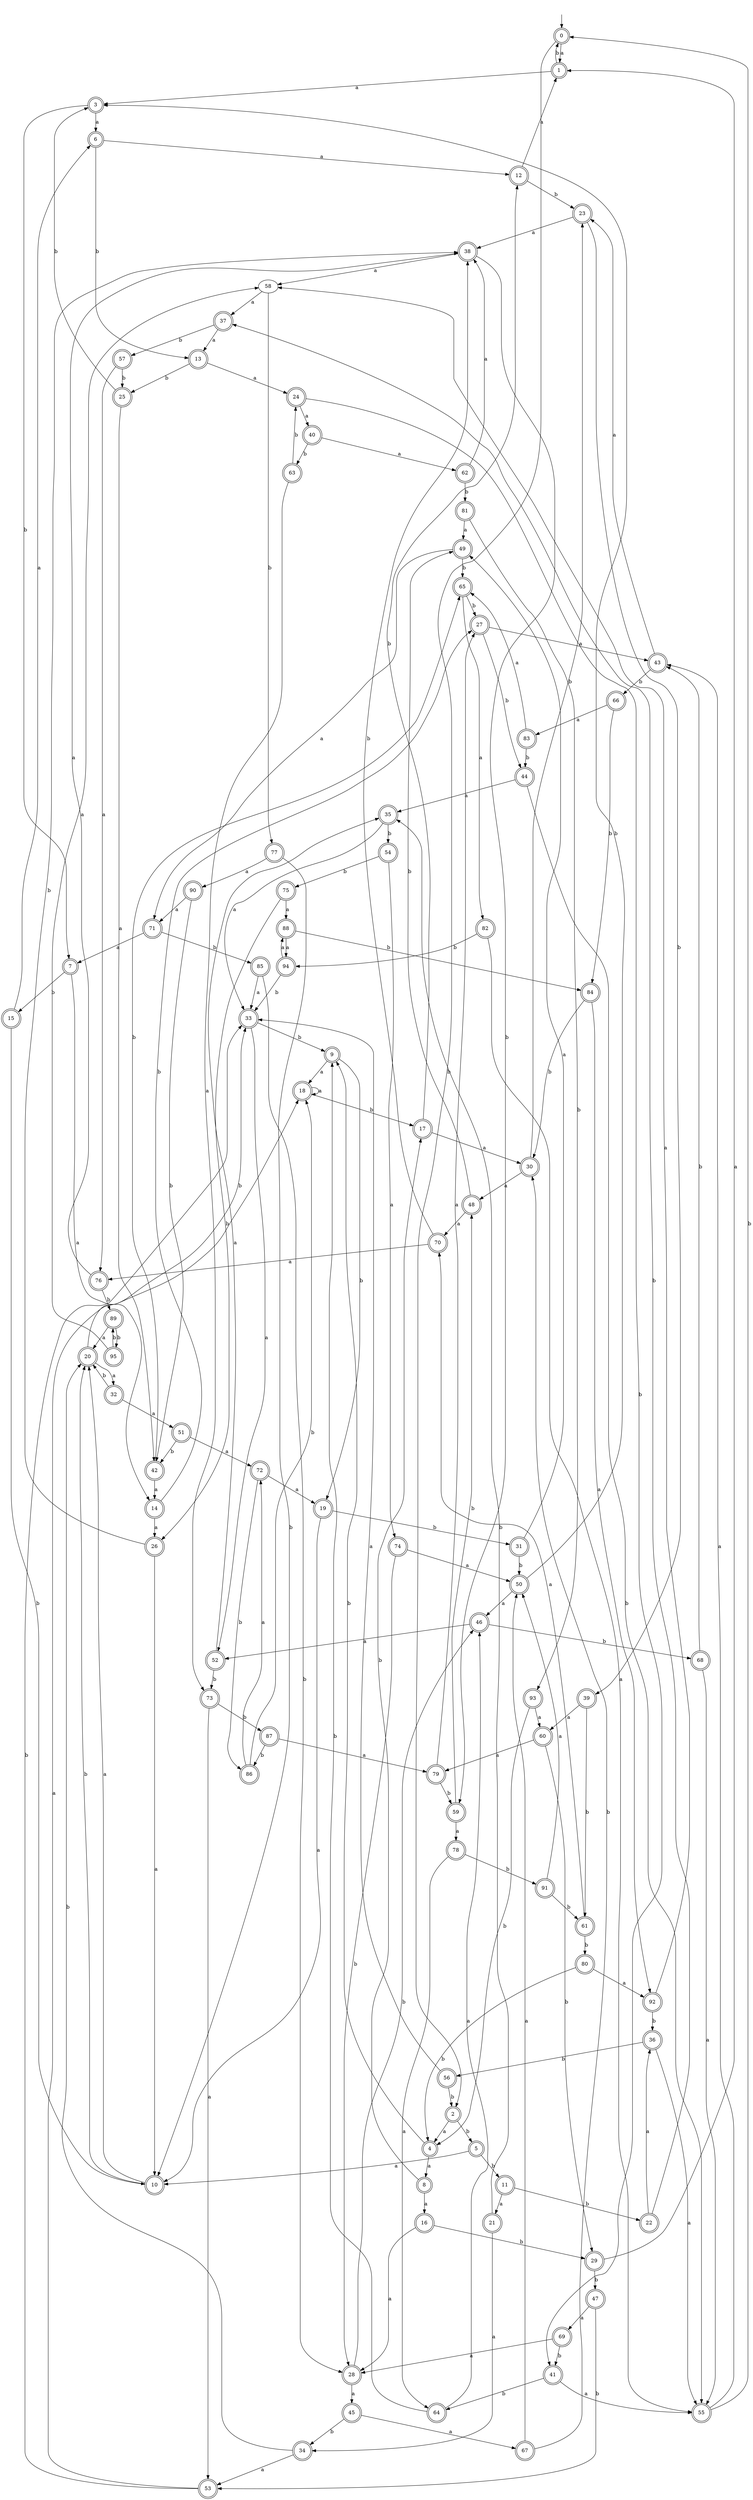digraph RandomDFA {
  __start0 [label="", shape=none];
  __start0 -> 0 [label=""];
  0 [shape=circle] [shape=doublecircle]
  0 -> 1 [label="a"]
  0 -> 2 [label="b"]
  1 [shape=doublecircle]
  1 -> 3 [label="a"]
  1 -> 0 [label="b"]
  2 [shape=doublecircle]
  2 -> 4 [label="a"]
  2 -> 5 [label="b"]
  3 [shape=doublecircle]
  3 -> 6 [label="a"]
  3 -> 7 [label="b"]
  4 [shape=doublecircle]
  4 -> 8 [label="a"]
  4 -> 9 [label="b"]
  5 [shape=doublecircle]
  5 -> 10 [label="a"]
  5 -> 11 [label="b"]
  6 [shape=doublecircle]
  6 -> 12 [label="a"]
  6 -> 13 [label="b"]
  7 [shape=doublecircle]
  7 -> 14 [label="a"]
  7 -> 15 [label="b"]
  8 [shape=doublecircle]
  8 -> 16 [label="a"]
  8 -> 17 [label="b"]
  9 [shape=doublecircle]
  9 -> 18 [label="a"]
  9 -> 19 [label="b"]
  10 [shape=doublecircle]
  10 -> 20 [label="a"]
  10 -> 20 [label="b"]
  11 [shape=doublecircle]
  11 -> 21 [label="a"]
  11 -> 22 [label="b"]
  12 [shape=doublecircle]
  12 -> 1 [label="a"]
  12 -> 23 [label="b"]
  13 [shape=doublecircle]
  13 -> 24 [label="a"]
  13 -> 25 [label="b"]
  14 [shape=doublecircle]
  14 -> 26 [label="a"]
  14 -> 27 [label="b"]
  15 [shape=doublecircle]
  15 -> 6 [label="a"]
  15 -> 10 [label="b"]
  16 [shape=doublecircle]
  16 -> 28 [label="a"]
  16 -> 29 [label="b"]
  17 [shape=doublecircle]
  17 -> 30 [label="a"]
  17 -> 12 [label="b"]
  18 [shape=doublecircle]
  18 -> 18 [label="a"]
  18 -> 17 [label="b"]
  19 [shape=doublecircle]
  19 -> 10 [label="a"]
  19 -> 31 [label="b"]
  20 [shape=doublecircle]
  20 -> 32 [label="a"]
  20 -> 33 [label="b"]
  21 [shape=doublecircle]
  21 -> 34 [label="a"]
  21 -> 35 [label="b"]
  22 [shape=doublecircle]
  22 -> 36 [label="a"]
  22 -> 37 [label="b"]
  23 [shape=doublecircle]
  23 -> 38 [label="a"]
  23 -> 39 [label="b"]
  24 [shape=doublecircle]
  24 -> 40 [label="a"]
  24 -> 41 [label="b"]
  25 [shape=doublecircle]
  25 -> 42 [label="a"]
  25 -> 3 [label="b"]
  26 [shape=doublecircle]
  26 -> 10 [label="a"]
  26 -> 38 [label="b"]
  27 [shape=doublecircle]
  27 -> 43 [label="a"]
  27 -> 44 [label="b"]
  28 [shape=doublecircle]
  28 -> 45 [label="a"]
  28 -> 46 [label="b"]
  29 [shape=doublecircle]
  29 -> 1 [label="a"]
  29 -> 47 [label="b"]
  30 [shape=doublecircle]
  30 -> 48 [label="a"]
  30 -> 23 [label="b"]
  31 [shape=doublecircle]
  31 -> 49 [label="a"]
  31 -> 50 [label="b"]
  32 [shape=doublecircle]
  32 -> 51 [label="a"]
  32 -> 20 [label="b"]
  33 [shape=doublecircle]
  33 -> 52 [label="a"]
  33 -> 9 [label="b"]
  34 [shape=doublecircle]
  34 -> 53 [label="a"]
  34 -> 20 [label="b"]
  35 [shape=doublecircle]
  35 -> 33 [label="a"]
  35 -> 54 [label="b"]
  36 [shape=doublecircle]
  36 -> 55 [label="a"]
  36 -> 56 [label="b"]
  37 [shape=doublecircle]
  37 -> 13 [label="a"]
  37 -> 57 [label="b"]
  38 [shape=doublecircle]
  38 -> 58 [label="a"]
  38 -> 59 [label="b"]
  39 [shape=doublecircle]
  39 -> 60 [label="a"]
  39 -> 61 [label="b"]
  40 [shape=doublecircle]
  40 -> 62 [label="a"]
  40 -> 63 [label="b"]
  41 [shape=doublecircle]
  41 -> 55 [label="a"]
  41 -> 64 [label="b"]
  42 [shape=doublecircle]
  42 -> 14 [label="a"]
  42 -> 65 [label="b"]
  43 [shape=doublecircle]
  43 -> 23 [label="a"]
  43 -> 66 [label="b"]
  44 [shape=doublecircle]
  44 -> 35 [label="a"]
  44 -> 55 [label="b"]
  45 [shape=doublecircle]
  45 -> 67 [label="a"]
  45 -> 34 [label="b"]
  46 [shape=doublecircle]
  46 -> 52 [label="a"]
  46 -> 68 [label="b"]
  47 [shape=doublecircle]
  47 -> 69 [label="a"]
  47 -> 53 [label="b"]
  48 [shape=doublecircle]
  48 -> 70 [label="a"]
  48 -> 49 [label="b"]
  49 [shape=doublecircle]
  49 -> 71 [label="a"]
  49 -> 65 [label="b"]
  50 [shape=doublecircle]
  50 -> 46 [label="a"]
  50 -> 3 [label="b"]
  51 [shape=doublecircle]
  51 -> 72 [label="a"]
  51 -> 42 [label="b"]
  52 [shape=doublecircle]
  52 -> 35 [label="a"]
  52 -> 73 [label="b"]
  53 [shape=doublecircle]
  53 -> 18 [label="a"]
  53 -> 33 [label="b"]
  54 [shape=doublecircle]
  54 -> 74 [label="a"]
  54 -> 75 [label="b"]
  55 [shape=doublecircle]
  55 -> 43 [label="a"]
  55 -> 0 [label="b"]
  56 [shape=doublecircle]
  56 -> 33 [label="a"]
  56 -> 2 [label="b"]
  57 [shape=doublecircle]
  57 -> 76 [label="a"]
  57 -> 25 [label="b"]
  58
  58 -> 37 [label="a"]
  58 -> 77 [label="b"]
  59 [shape=doublecircle]
  59 -> 78 [label="a"]
  59 -> 48 [label="b"]
  60 [shape=doublecircle]
  60 -> 79 [label="a"]
  60 -> 29 [label="b"]
  61 [shape=doublecircle]
  61 -> 70 [label="a"]
  61 -> 80 [label="b"]
  62 [shape=doublecircle]
  62 -> 38 [label="a"]
  62 -> 81 [label="b"]
  63 [shape=doublecircle]
  63 -> 73 [label="a"]
  63 -> 24 [label="b"]
  64 [shape=doublecircle]
  64 -> 46 [label="a"]
  64 -> 9 [label="b"]
  65 [shape=doublecircle]
  65 -> 82 [label="a"]
  65 -> 27 [label="b"]
  66 [shape=doublecircle]
  66 -> 83 [label="a"]
  66 -> 84 [label="b"]
  67 [shape=doublecircle]
  67 -> 50 [label="a"]
  67 -> 30 [label="b"]
  68 [shape=doublecircle]
  68 -> 55 [label="a"]
  68 -> 43 [label="b"]
  69 [shape=doublecircle]
  69 -> 28 [label="a"]
  69 -> 41 [label="b"]
  70 [shape=doublecircle]
  70 -> 76 [label="a"]
  70 -> 38 [label="b"]
  71 [shape=doublecircle]
  71 -> 7 [label="a"]
  71 -> 85 [label="b"]
  72 [shape=doublecircle]
  72 -> 19 [label="a"]
  72 -> 86 [label="b"]
  73 [shape=doublecircle]
  73 -> 53 [label="a"]
  73 -> 87 [label="b"]
  74 [shape=doublecircle]
  74 -> 50 [label="a"]
  74 -> 28 [label="b"]
  75 [shape=doublecircle]
  75 -> 88 [label="a"]
  75 -> 26 [label="b"]
  76 [shape=doublecircle]
  76 -> 38 [label="a"]
  76 -> 89 [label="b"]
  77 [shape=doublecircle]
  77 -> 90 [label="a"]
  77 -> 10 [label="b"]
  78 [shape=doublecircle]
  78 -> 64 [label="a"]
  78 -> 91 [label="b"]
  79 [shape=doublecircle]
  79 -> 27 [label="a"]
  79 -> 59 [label="b"]
  80 [shape=doublecircle]
  80 -> 92 [label="a"]
  80 -> 4 [label="b"]
  81 [shape=doublecircle]
  81 -> 49 [label="a"]
  81 -> 93 [label="b"]
  82 [shape=doublecircle]
  82 -> 55 [label="a"]
  82 -> 94 [label="b"]
  83 [shape=doublecircle]
  83 -> 65 [label="a"]
  83 -> 44 [label="b"]
  84 [shape=doublecircle]
  84 -> 92 [label="a"]
  84 -> 30 [label="b"]
  85 [shape=doublecircle]
  85 -> 33 [label="a"]
  85 -> 28 [label="b"]
  86 [shape=doublecircle]
  86 -> 72 [label="a"]
  86 -> 18 [label="b"]
  87 [shape=doublecircle]
  87 -> 79 [label="a"]
  87 -> 86 [label="b"]
  88 [shape=doublecircle]
  88 -> 94 [label="a"]
  88 -> 84 [label="b"]
  89 [shape=doublecircle]
  89 -> 20 [label="a"]
  89 -> 95 [label="b"]
  90 [shape=doublecircle]
  90 -> 71 [label="a"]
  90 -> 42 [label="b"]
  91 [shape=doublecircle]
  91 -> 50 [label="a"]
  91 -> 61 [label="b"]
  92 [shape=doublecircle]
  92 -> 58 [label="a"]
  92 -> 36 [label="b"]
  93 [shape=doublecircle]
  93 -> 60 [label="a"]
  93 -> 4 [label="b"]
  94 [shape=doublecircle]
  94 -> 88 [label="a"]
  94 -> 33 [label="b"]
  95 [shape=doublecircle]
  95 -> 58 [label="a"]
  95 -> 89 [label="b"]
}
